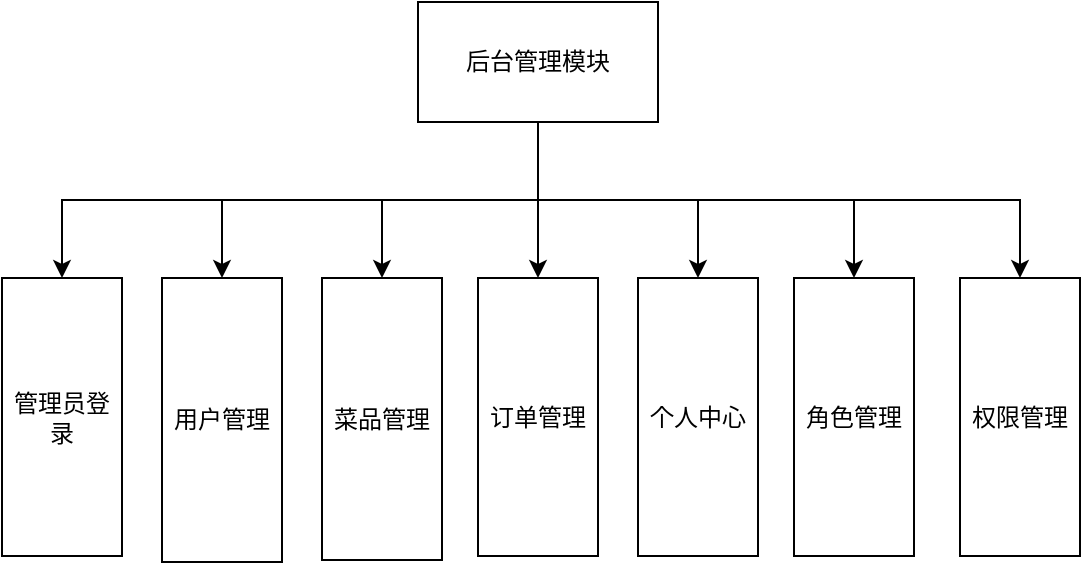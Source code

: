<mxfile version="21.3.7" type="github">
  <diagram name="第 1 页" id="BLXrDIgTMfZ1B3edFqj5">
    <mxGraphModel dx="994" dy="511" grid="0" gridSize="10" guides="1" tooltips="1" connect="1" arrows="1" fold="1" page="1" pageScale="1" pageWidth="827" pageHeight="1169" math="0" shadow="0">
      <root>
        <mxCell id="0" />
        <mxCell id="1" parent="0" />
        <mxCell id="wXdjAFKe7qXXoYJ2OCSt-3" style="edgeStyle=orthogonalEdgeStyle;rounded=0;orthogonalLoop=1;jettySize=auto;html=1;exitX=0.5;exitY=1;exitDx=0;exitDy=0;" edge="1" parent="1" source="sGhDT-3xKtJLLVPg9BTa-6" target="sGhDT-3xKtJLLVPg9BTa-7">
          <mxGeometry relative="1" as="geometry" />
        </mxCell>
        <mxCell id="wXdjAFKe7qXXoYJ2OCSt-4" style="edgeStyle=orthogonalEdgeStyle;rounded=0;orthogonalLoop=1;jettySize=auto;html=1;exitX=0.5;exitY=1;exitDx=0;exitDy=0;" edge="1" parent="1" source="sGhDT-3xKtJLLVPg9BTa-6" target="sGhDT-3xKtJLLVPg9BTa-8">
          <mxGeometry relative="1" as="geometry" />
        </mxCell>
        <mxCell id="wXdjAFKe7qXXoYJ2OCSt-5" style="edgeStyle=orthogonalEdgeStyle;rounded=0;orthogonalLoop=1;jettySize=auto;html=1;exitX=0.5;exitY=1;exitDx=0;exitDy=0;" edge="1" parent="1" source="sGhDT-3xKtJLLVPg9BTa-6" target="sGhDT-3xKtJLLVPg9BTa-9">
          <mxGeometry relative="1" as="geometry" />
        </mxCell>
        <mxCell id="wXdjAFKe7qXXoYJ2OCSt-6" style="edgeStyle=orthogonalEdgeStyle;rounded=0;orthogonalLoop=1;jettySize=auto;html=1;exitX=0.5;exitY=1;exitDx=0;exitDy=0;" edge="1" parent="1" source="sGhDT-3xKtJLLVPg9BTa-6" target="sGhDT-3xKtJLLVPg9BTa-10">
          <mxGeometry relative="1" as="geometry" />
        </mxCell>
        <mxCell id="wXdjAFKe7qXXoYJ2OCSt-7" style="edgeStyle=orthogonalEdgeStyle;rounded=0;orthogonalLoop=1;jettySize=auto;html=1;exitX=0.5;exitY=1;exitDx=0;exitDy=0;" edge="1" parent="1" source="sGhDT-3xKtJLLVPg9BTa-6" target="sGhDT-3xKtJLLVPg9BTa-11">
          <mxGeometry relative="1" as="geometry" />
        </mxCell>
        <mxCell id="wXdjAFKe7qXXoYJ2OCSt-8" style="edgeStyle=orthogonalEdgeStyle;rounded=0;orthogonalLoop=1;jettySize=auto;html=1;exitX=0.5;exitY=1;exitDx=0;exitDy=0;" edge="1" parent="1" source="sGhDT-3xKtJLLVPg9BTa-6" target="wXdjAFKe7qXXoYJ2OCSt-1">
          <mxGeometry relative="1" as="geometry" />
        </mxCell>
        <mxCell id="wXdjAFKe7qXXoYJ2OCSt-9" style="edgeStyle=orthogonalEdgeStyle;rounded=0;orthogonalLoop=1;jettySize=auto;html=1;exitX=0.5;exitY=1;exitDx=0;exitDy=0;" edge="1" parent="1" source="sGhDT-3xKtJLLVPg9BTa-6" target="wXdjAFKe7qXXoYJ2OCSt-2">
          <mxGeometry relative="1" as="geometry" />
        </mxCell>
        <mxCell id="sGhDT-3xKtJLLVPg9BTa-6" value="后台管理模块" style="rounded=0;whiteSpace=wrap;html=1;" parent="1" vertex="1">
          <mxGeometry x="350" y="205" width="120" height="60" as="geometry" />
        </mxCell>
        <mxCell id="sGhDT-3xKtJLLVPg9BTa-7" value="管理员登录" style="rounded=0;whiteSpace=wrap;html=1;" parent="1" vertex="1">
          <mxGeometry x="142" y="343" width="60" height="139" as="geometry" />
        </mxCell>
        <mxCell id="sGhDT-3xKtJLLVPg9BTa-8" value="用户管理" style="rounded=0;whiteSpace=wrap;html=1;" parent="1" vertex="1">
          <mxGeometry x="222" y="343" width="60" height="142" as="geometry" />
        </mxCell>
        <mxCell id="sGhDT-3xKtJLLVPg9BTa-9" value="菜品管理" style="rounded=0;whiteSpace=wrap;html=1;" parent="1" vertex="1">
          <mxGeometry x="302" y="343" width="60" height="141" as="geometry" />
        </mxCell>
        <mxCell id="sGhDT-3xKtJLLVPg9BTa-10" value="订单管理" style="rounded=0;whiteSpace=wrap;html=1;" parent="1" vertex="1">
          <mxGeometry x="380" y="343" width="60" height="139" as="geometry" />
        </mxCell>
        <mxCell id="sGhDT-3xKtJLLVPg9BTa-11" value="个人中心" style="rounded=0;whiteSpace=wrap;html=1;" parent="1" vertex="1">
          <mxGeometry x="460" y="343" width="60" height="139" as="geometry" />
        </mxCell>
        <mxCell id="wXdjAFKe7qXXoYJ2OCSt-1" value="角色管理" style="rounded=0;whiteSpace=wrap;html=1;" vertex="1" parent="1">
          <mxGeometry x="538" y="343" width="60" height="139" as="geometry" />
        </mxCell>
        <mxCell id="wXdjAFKe7qXXoYJ2OCSt-2" value="权限管理" style="rounded=0;whiteSpace=wrap;html=1;" vertex="1" parent="1">
          <mxGeometry x="621" y="343" width="60" height="139" as="geometry" />
        </mxCell>
      </root>
    </mxGraphModel>
  </diagram>
</mxfile>
